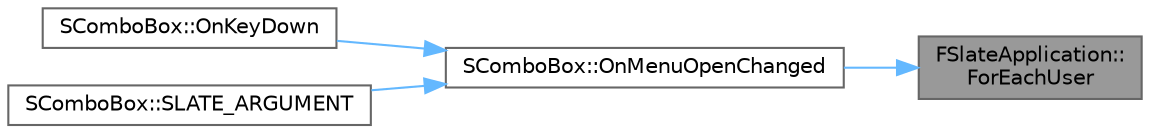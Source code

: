 digraph "FSlateApplication::ForEachUser"
{
 // INTERACTIVE_SVG=YES
 // LATEX_PDF_SIZE
  bgcolor="transparent";
  edge [fontname=Helvetica,fontsize=10,labelfontname=Helvetica,labelfontsize=10];
  node [fontname=Helvetica,fontsize=10,shape=box,height=0.2,width=0.4];
  rankdir="RL";
  Node1 [id="Node000001",label="FSlateApplication::\lForEachUser",height=0.2,width=0.4,color="gray40", fillcolor="grey60", style="filled", fontcolor="black",tooltip="Allows you do some operations for every registered user."];
  Node1 -> Node2 [id="edge1_Node000001_Node000002",dir="back",color="steelblue1",style="solid",tooltip=" "];
  Node2 [id="Node000002",label="SComboBox::OnMenuOpenChanged",height=0.2,width=0.4,color="grey40", fillcolor="white", style="filled",URL="$da/db2/classSComboBox.html#a2d5cb88a89659079d3a943c648e275af",tooltip=" "];
  Node2 -> Node3 [id="edge2_Node000002_Node000003",dir="back",color="steelblue1",style="solid",tooltip=" "];
  Node3 [id="Node000003",label="SComboBox::OnKeyDown",height=0.2,width=0.4,color="grey40", fillcolor="white", style="filled",URL="$da/db2/classSComboBox.html#a339acf2dce0b615536fd2c83753bb092",tooltip="Handle key presses that SListView ignores."];
  Node2 -> Node4 [id="edge3_Node000002_Node000004",dir="back",color="steelblue1",style="solid",tooltip=" "];
  Node4 [id="Node000004",label="SComboBox::SLATE_ARGUMENT",height=0.2,width=0.4,color="grey40", fillcolor="white", style="filled",URL="$da/db2/classSComboBox.html#a1e89c3c63a395864956649fccafe6324",tooltip="True if this combo's menu should be collapsed when our parent receives focus, false (default) otherwi..."];
}
